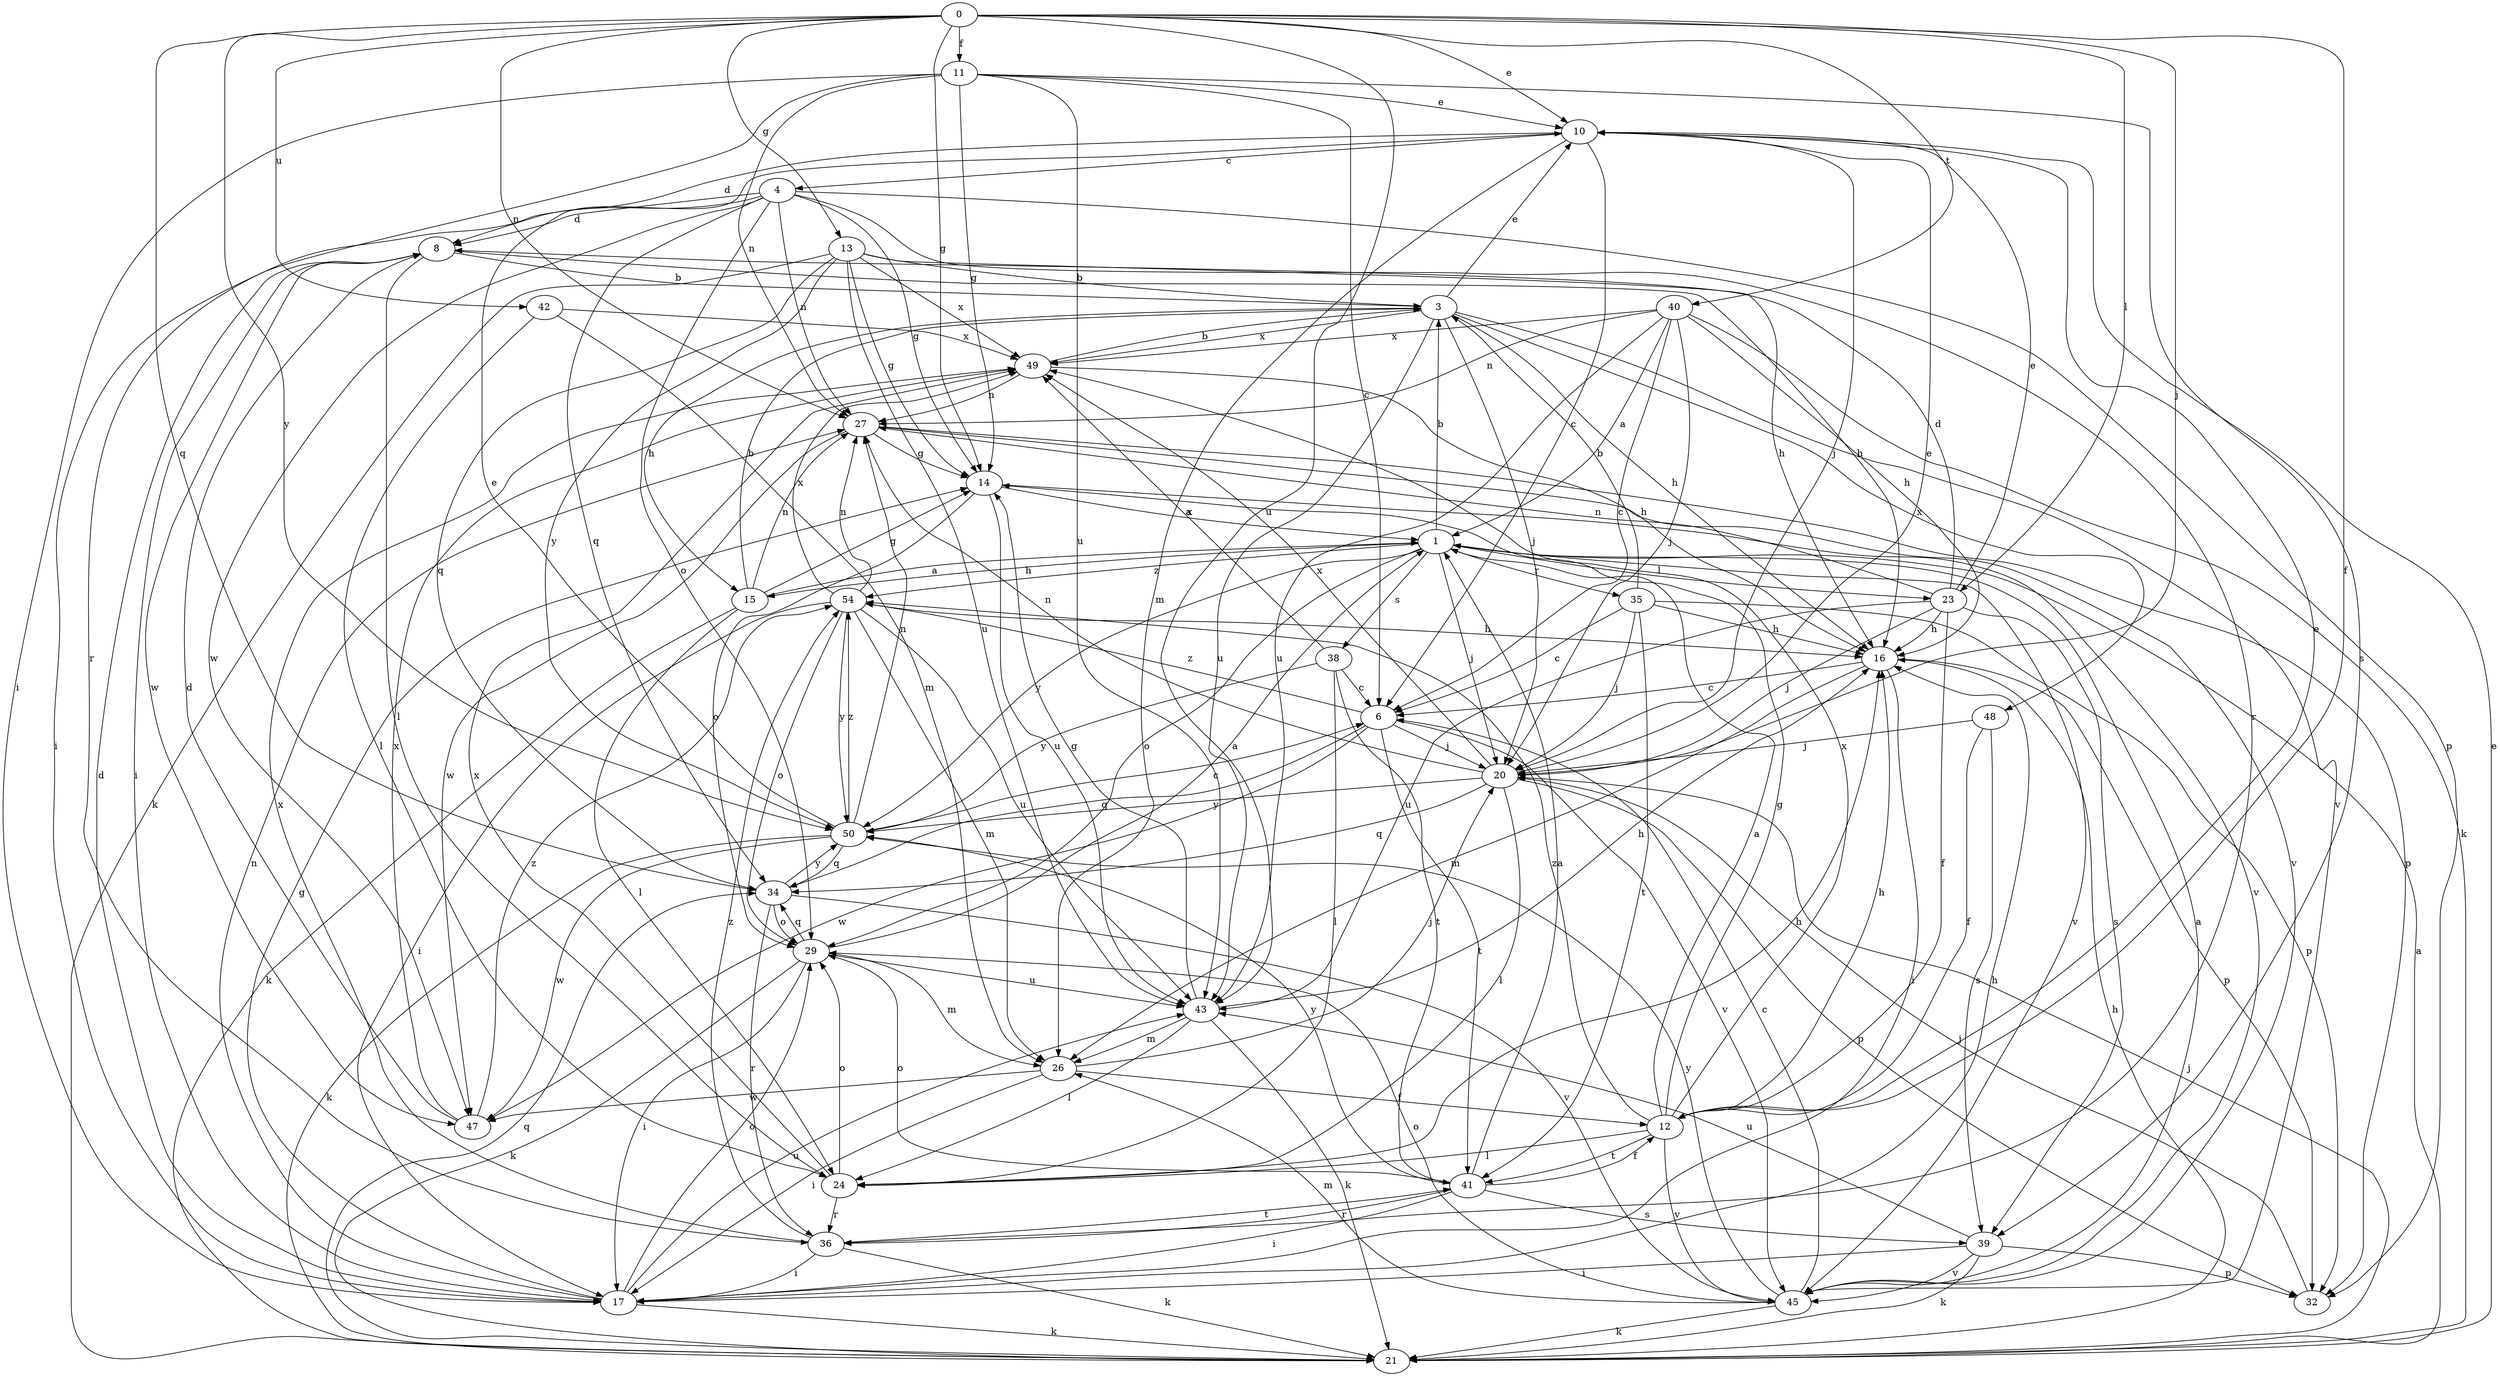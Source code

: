strict digraph  {
0;
1;
3;
4;
6;
8;
10;
11;
12;
13;
14;
15;
16;
17;
20;
21;
23;
24;
26;
27;
29;
32;
34;
35;
36;
38;
39;
40;
41;
42;
43;
45;
47;
48;
49;
50;
54;
0 -> 10  [label=e];
0 -> 11  [label=f];
0 -> 12  [label=f];
0 -> 13  [label=g];
0 -> 14  [label=g];
0 -> 20  [label=j];
0 -> 23  [label=l];
0 -> 27  [label=n];
0 -> 34  [label=q];
0 -> 40  [label=t];
0 -> 42  [label=u];
0 -> 43  [label=u];
0 -> 50  [label=y];
1 -> 3  [label=b];
1 -> 15  [label=h];
1 -> 20  [label=j];
1 -> 23  [label=l];
1 -> 29  [label=o];
1 -> 35  [label=r];
1 -> 38  [label=s];
1 -> 45  [label=v];
1 -> 50  [label=y];
1 -> 54  [label=z];
3 -> 10  [label=e];
3 -> 15  [label=h];
3 -> 16  [label=h];
3 -> 20  [label=j];
3 -> 43  [label=u];
3 -> 45  [label=v];
3 -> 48  [label=x];
3 -> 49  [label=x];
4 -> 8  [label=d];
4 -> 14  [label=g];
4 -> 17  [label=i];
4 -> 27  [label=n];
4 -> 29  [label=o];
4 -> 32  [label=p];
4 -> 34  [label=q];
4 -> 36  [label=r];
4 -> 47  [label=w];
6 -> 20  [label=j];
6 -> 34  [label=q];
6 -> 41  [label=t];
6 -> 45  [label=v];
6 -> 47  [label=w];
6 -> 54  [label=z];
8 -> 3  [label=b];
8 -> 16  [label=h];
8 -> 17  [label=i];
8 -> 24  [label=l];
8 -> 47  [label=w];
10 -> 4  [label=c];
10 -> 6  [label=c];
10 -> 8  [label=d];
10 -> 20  [label=j];
10 -> 26  [label=m];
11 -> 6  [label=c];
11 -> 10  [label=e];
11 -> 14  [label=g];
11 -> 17  [label=i];
11 -> 27  [label=n];
11 -> 36  [label=r];
11 -> 39  [label=s];
11 -> 43  [label=u];
12 -> 1  [label=a];
12 -> 10  [label=e];
12 -> 14  [label=g];
12 -> 16  [label=h];
12 -> 24  [label=l];
12 -> 41  [label=t];
12 -> 45  [label=v];
12 -> 49  [label=x];
12 -> 54  [label=z];
13 -> 3  [label=b];
13 -> 14  [label=g];
13 -> 16  [label=h];
13 -> 21  [label=k];
13 -> 34  [label=q];
13 -> 43  [label=u];
13 -> 49  [label=x];
13 -> 50  [label=y];
14 -> 1  [label=a];
14 -> 29  [label=o];
14 -> 43  [label=u];
14 -> 45  [label=v];
15 -> 1  [label=a];
15 -> 3  [label=b];
15 -> 14  [label=g];
15 -> 21  [label=k];
15 -> 24  [label=l];
15 -> 27  [label=n];
16 -> 6  [label=c];
16 -> 17  [label=i];
16 -> 26  [label=m];
16 -> 32  [label=p];
17 -> 8  [label=d];
17 -> 14  [label=g];
17 -> 16  [label=h];
17 -> 21  [label=k];
17 -> 27  [label=n];
17 -> 29  [label=o];
17 -> 43  [label=u];
20 -> 10  [label=e];
20 -> 24  [label=l];
20 -> 27  [label=n];
20 -> 32  [label=p];
20 -> 34  [label=q];
20 -> 49  [label=x];
20 -> 50  [label=y];
21 -> 1  [label=a];
21 -> 10  [label=e];
21 -> 16  [label=h];
21 -> 20  [label=j];
21 -> 34  [label=q];
23 -> 8  [label=d];
23 -> 10  [label=e];
23 -> 12  [label=f];
23 -> 16  [label=h];
23 -> 20  [label=j];
23 -> 27  [label=n];
23 -> 39  [label=s];
23 -> 43  [label=u];
24 -> 16  [label=h];
24 -> 29  [label=o];
24 -> 36  [label=r];
24 -> 49  [label=x];
26 -> 12  [label=f];
26 -> 17  [label=i];
26 -> 20  [label=j];
26 -> 47  [label=w];
27 -> 14  [label=g];
27 -> 32  [label=p];
27 -> 45  [label=v];
27 -> 47  [label=w];
29 -> 1  [label=a];
29 -> 17  [label=i];
29 -> 21  [label=k];
29 -> 26  [label=m];
29 -> 34  [label=q];
29 -> 43  [label=u];
32 -> 20  [label=j];
34 -> 29  [label=o];
34 -> 36  [label=r];
34 -> 45  [label=v];
34 -> 50  [label=y];
35 -> 3  [label=b];
35 -> 6  [label=c];
35 -> 16  [label=h];
35 -> 20  [label=j];
35 -> 32  [label=p];
35 -> 41  [label=t];
36 -> 17  [label=i];
36 -> 21  [label=k];
36 -> 41  [label=t];
36 -> 49  [label=x];
36 -> 54  [label=z];
38 -> 6  [label=c];
38 -> 24  [label=l];
38 -> 41  [label=t];
38 -> 49  [label=x];
38 -> 50  [label=y];
39 -> 17  [label=i];
39 -> 21  [label=k];
39 -> 32  [label=p];
39 -> 43  [label=u];
39 -> 45  [label=v];
40 -> 1  [label=a];
40 -> 6  [label=c];
40 -> 16  [label=h];
40 -> 20  [label=j];
40 -> 21  [label=k];
40 -> 27  [label=n];
40 -> 43  [label=u];
40 -> 49  [label=x];
41 -> 1  [label=a];
41 -> 12  [label=f];
41 -> 17  [label=i];
41 -> 29  [label=o];
41 -> 36  [label=r];
41 -> 39  [label=s];
41 -> 50  [label=y];
42 -> 24  [label=l];
42 -> 26  [label=m];
42 -> 49  [label=x];
43 -> 14  [label=g];
43 -> 16  [label=h];
43 -> 21  [label=k];
43 -> 24  [label=l];
43 -> 26  [label=m];
45 -> 1  [label=a];
45 -> 6  [label=c];
45 -> 21  [label=k];
45 -> 26  [label=m];
45 -> 29  [label=o];
45 -> 50  [label=y];
47 -> 8  [label=d];
47 -> 49  [label=x];
47 -> 54  [label=z];
48 -> 12  [label=f];
48 -> 20  [label=j];
48 -> 39  [label=s];
49 -> 3  [label=b];
49 -> 16  [label=h];
49 -> 27  [label=n];
50 -> 6  [label=c];
50 -> 10  [label=e];
50 -> 21  [label=k];
50 -> 27  [label=n];
50 -> 34  [label=q];
50 -> 47  [label=w];
50 -> 54  [label=z];
54 -> 16  [label=h];
54 -> 17  [label=i];
54 -> 26  [label=m];
54 -> 27  [label=n];
54 -> 29  [label=o];
54 -> 43  [label=u];
54 -> 49  [label=x];
54 -> 50  [label=y];
}
